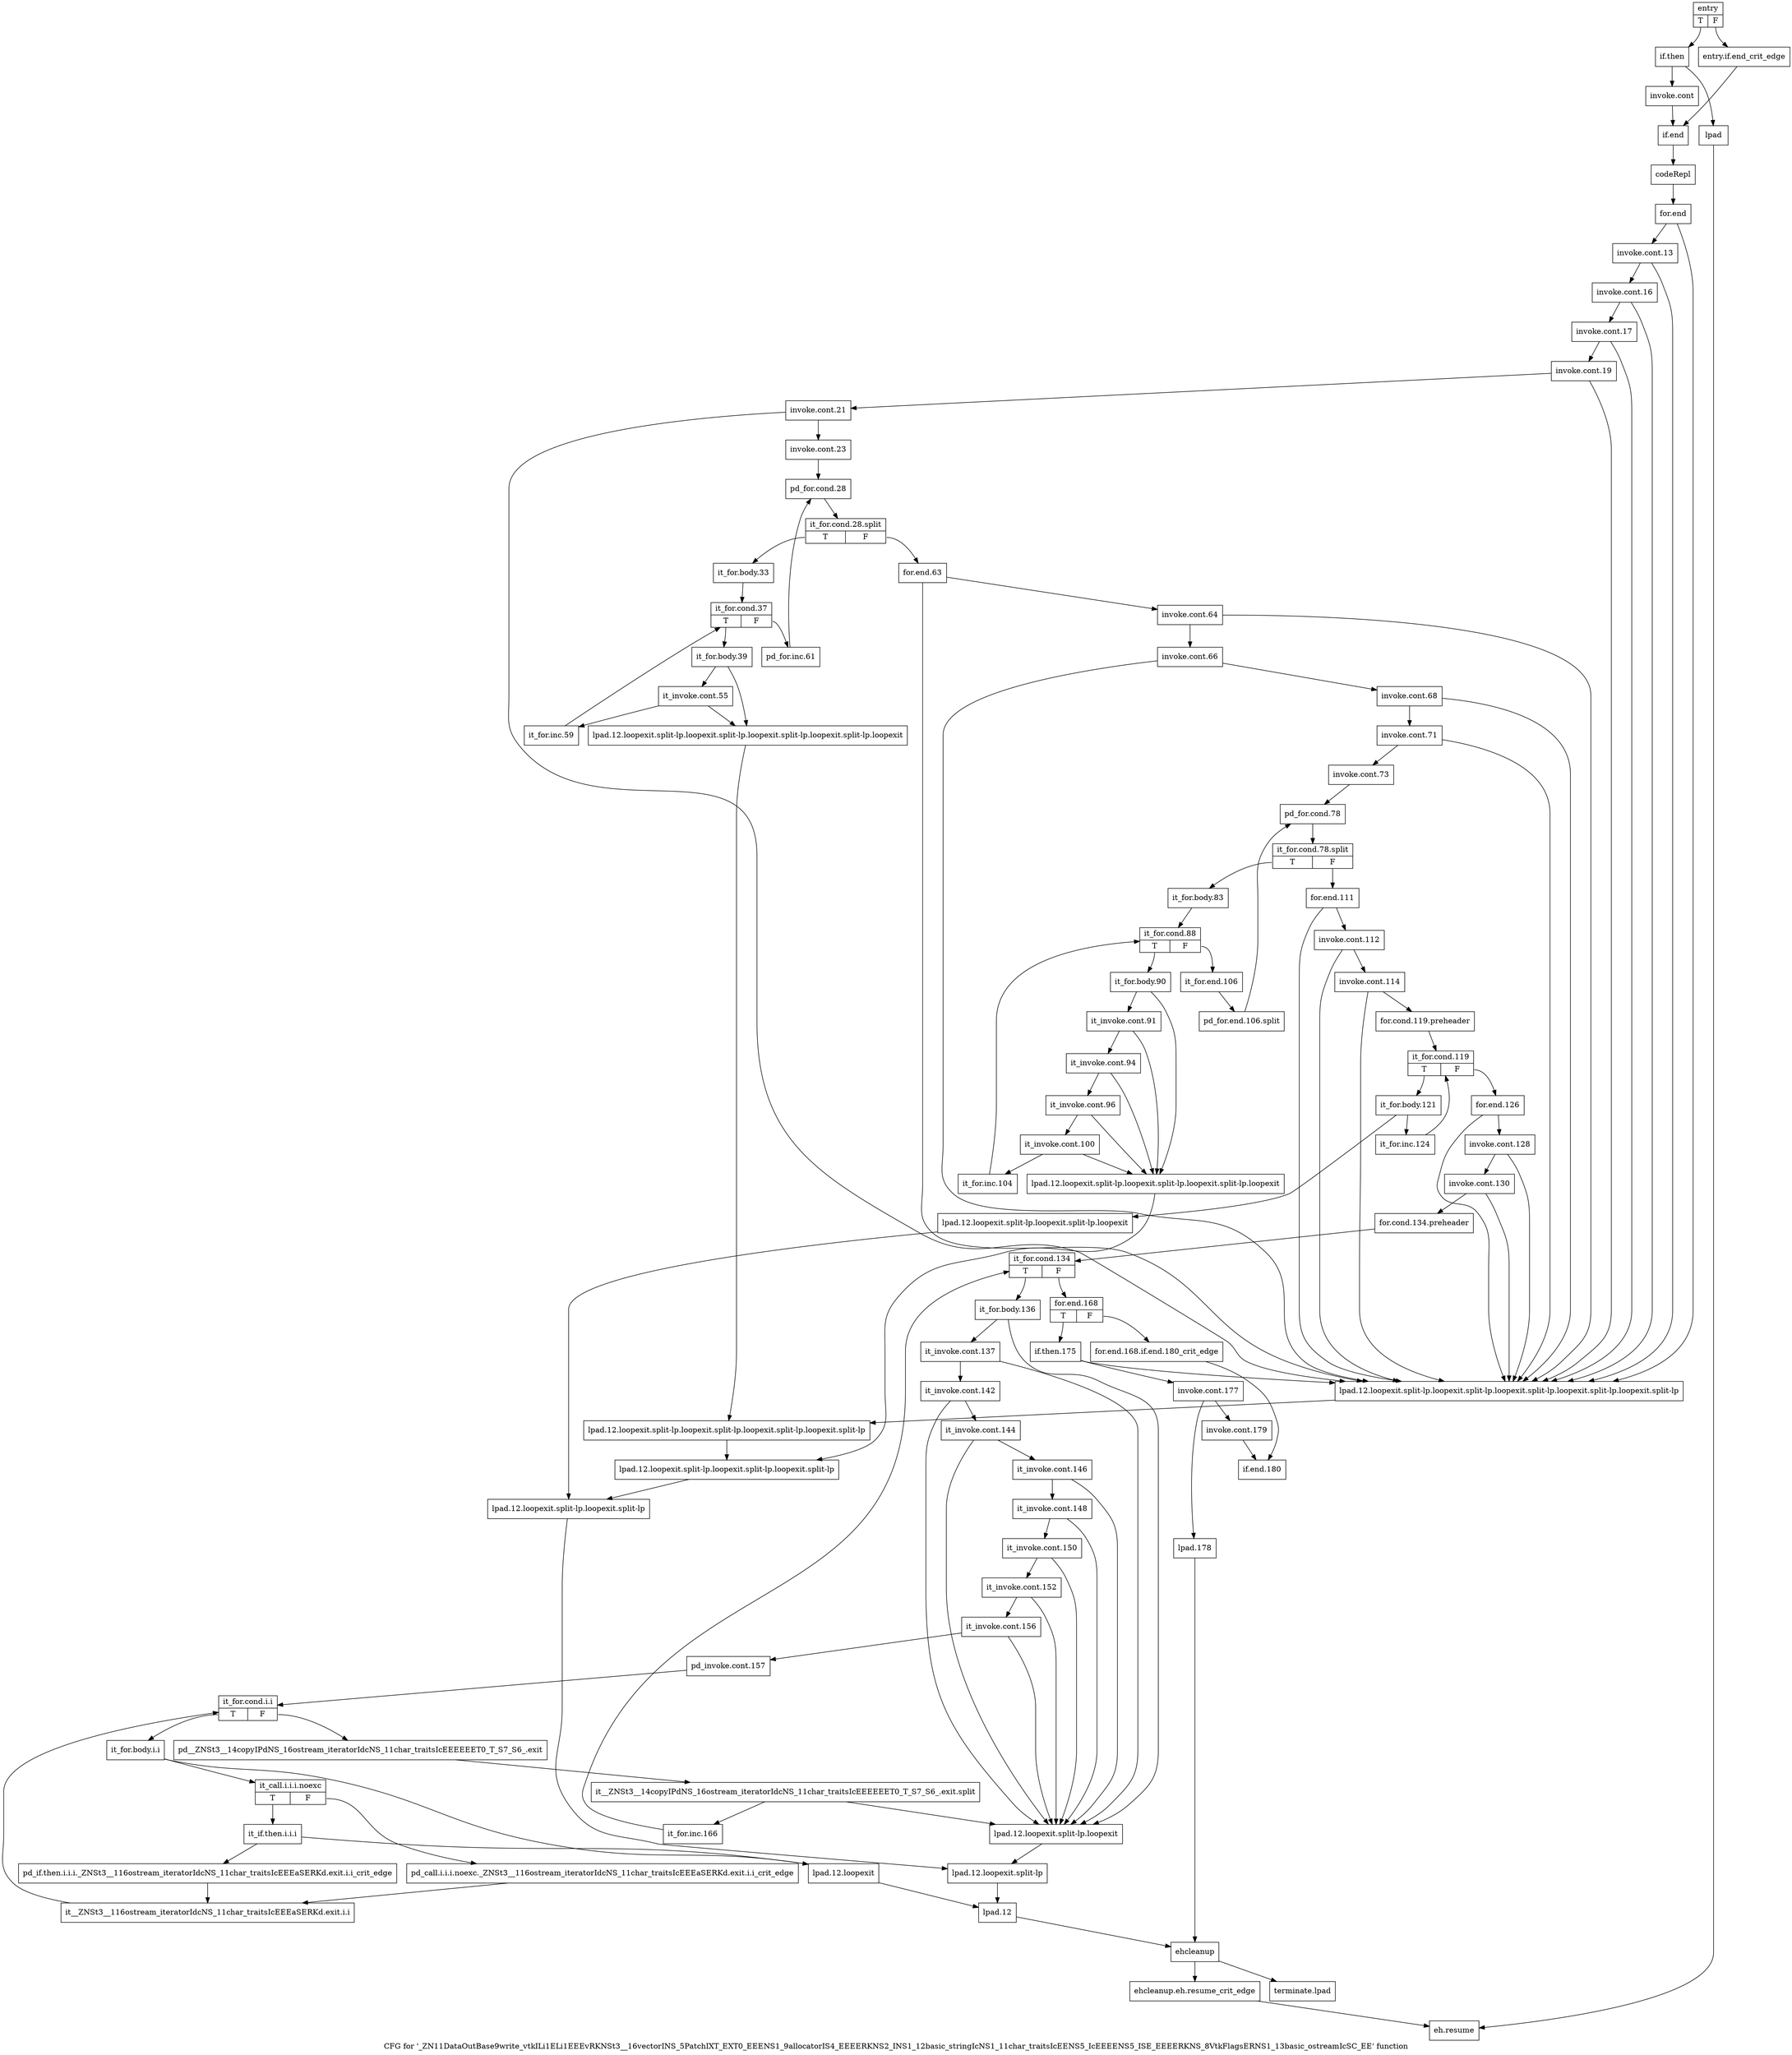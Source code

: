 digraph "CFG for '_ZN11DataOutBase9write_vtkILi1ELi1EEEvRKNSt3__16vectorINS_5PatchIXT_EXT0_EEENS1_9allocatorIS4_EEEERKNS2_INS1_12basic_stringIcNS1_11char_traitsIcEENS5_IcEEEENS5_ISE_EEEERKNS_8VtkFlagsERNS1_13basic_ostreamIcSC_EE' function" {
	label="CFG for '_ZN11DataOutBase9write_vtkILi1ELi1EEEvRKNSt3__16vectorINS_5PatchIXT_EXT0_EEENS1_9allocatorIS4_EEEERKNS2_INS1_12basic_stringIcNS1_11char_traitsIcEENS5_IcEEEENS5_ISE_EEEERKNS_8VtkFlagsERNS1_13basic_ostreamIcSC_EE' function";

	Node0x3556990 [shape=record,label="{entry|{<s0>T|<s1>F}}"];
	Node0x3556990:s0 -> Node0x3556a30;
	Node0x3556990:s1 -> Node0x35569e0;
	Node0x35569e0 [shape=record,label="{entry.if.end_crit_edge}"];
	Node0x35569e0 -> Node0x3556b20;
	Node0x3556a30 [shape=record,label="{if.then}"];
	Node0x3556a30 -> Node0x3556a80;
	Node0x3556a30 -> Node0x3556ad0;
	Node0x3556a80 [shape=record,label="{invoke.cont}"];
	Node0x3556a80 -> Node0x3556b20;
	Node0x3556ad0 [shape=record,label="{lpad}"];
	Node0x3556ad0 -> Node0x355a870;
	Node0x3556b20 [shape=record,label="{if.end}"];
	Node0x3556b20 -> Node0x3556b70;
	Node0x3556b70 [shape=record,label="{codeRepl}"];
	Node0x3556b70 -> Node0x3556bc0;
	Node0x3556bc0 [shape=record,label="{for.end}"];
	Node0x3556bc0 -> Node0x3556c10;
	Node0x3556bc0 -> Node0x35594c0;
	Node0x3556c10 [shape=record,label="{invoke.cont.13}"];
	Node0x3556c10 -> Node0x3556c60;
	Node0x3556c10 -> Node0x35594c0;
	Node0x3556c60 [shape=record,label="{invoke.cont.16}"];
	Node0x3556c60 -> Node0x3556cb0;
	Node0x3556c60 -> Node0x35594c0;
	Node0x3556cb0 [shape=record,label="{invoke.cont.17}"];
	Node0x3556cb0 -> Node0x3556d00;
	Node0x3556cb0 -> Node0x35594c0;
	Node0x3556d00 [shape=record,label="{invoke.cont.19}"];
	Node0x3556d00 -> Node0x3556d50;
	Node0x3556d00 -> Node0x35594c0;
	Node0x3556d50 [shape=record,label="{invoke.cont.21}"];
	Node0x3556d50 -> Node0x34dfe10;
	Node0x3556d50 -> Node0x35594c0;
	Node0x34dfe10 [shape=record,label="{invoke.cont.23}"];
	Node0x34dfe10 -> Node0x34dfe60;
	Node0x34dfe60 [shape=record,label="{pd_for.cond.28}"];
	Node0x34dfe60 -> Node0x9af3a00;
	Node0x9af3a00 [shape=record,label="{it_for.cond.28.split|{<s0>T|<s1>F}}"];
	Node0x9af3a00:s0 -> Node0x35591a0;
	Node0x9af3a00:s1 -> Node0x35596f0;
	Node0x35591a0 [shape=record,label="{it_for.body.33}"];
	Node0x35591a0 -> Node0x35591f0;
	Node0x35591f0 [shape=record,label="{it_for.cond.37|{<s0>T|<s1>F}}"];
	Node0x35591f0:s0 -> Node0x3559240;
	Node0x35591f0:s1 -> Node0x35596a0;
	Node0x3559240 [shape=record,label="{it_for.body.39}"];
	Node0x3559240 -> Node0x3559290;
	Node0x3559240 -> Node0x3559470;
	Node0x3559290 [shape=record,label="{it_invoke.cont.55}"];
	Node0x3559290 -> Node0x35592e0;
	Node0x3559290 -> Node0x3559470;
	Node0x35592e0 [shape=record,label="{it_for.inc.59}"];
	Node0x35592e0 -> Node0x35591f0;
	Node0x3559330 [shape=record,label="{lpad.12.loopexit}"];
	Node0x3559330 -> Node0x3559650;
	Node0x3559380 [shape=record,label="{lpad.12.loopexit.split-lp.loopexit}"];
	Node0x3559380 -> Node0x3559600;
	Node0x35593d0 [shape=record,label="{lpad.12.loopexit.split-lp.loopexit.split-lp.loopexit}"];
	Node0x35593d0 -> Node0x35595b0;
	Node0x3559420 [shape=record,label="{lpad.12.loopexit.split-lp.loopexit.split-lp.loopexit.split-lp.loopexit}"];
	Node0x3559420 -> Node0x3559560;
	Node0x3559470 [shape=record,label="{lpad.12.loopexit.split-lp.loopexit.split-lp.loopexit.split-lp.loopexit.split-lp.loopexit}"];
	Node0x3559470 -> Node0x3559510;
	Node0x35594c0 [shape=record,label="{lpad.12.loopexit.split-lp.loopexit.split-lp.loopexit.split-lp.loopexit.split-lp.loopexit.split-lp}"];
	Node0x35594c0 -> Node0x3559510;
	Node0x3559510 [shape=record,label="{lpad.12.loopexit.split-lp.loopexit.split-lp.loopexit.split-lp.loopexit.split-lp}"];
	Node0x3559510 -> Node0x3559560;
	Node0x3559560 [shape=record,label="{lpad.12.loopexit.split-lp.loopexit.split-lp.loopexit.split-lp}"];
	Node0x3559560 -> Node0x35595b0;
	Node0x35595b0 [shape=record,label="{lpad.12.loopexit.split-lp.loopexit.split-lp}"];
	Node0x35595b0 -> Node0x3559600;
	Node0x3559600 [shape=record,label="{lpad.12.loopexit.split-lp}"];
	Node0x3559600 -> Node0x3559650;
	Node0x3559650 [shape=record,label="{lpad.12}"];
	Node0x3559650 -> Node0x355a7d0;
	Node0x35596a0 [shape=record,label="{pd_for.inc.61}"];
	Node0x35596a0 -> Node0x34dfe60;
	Node0x35596f0 [shape=record,label="{for.end.63}"];
	Node0x35596f0 -> Node0x3559740;
	Node0x35596f0 -> Node0x35594c0;
	Node0x3559740 [shape=record,label="{invoke.cont.64}"];
	Node0x3559740 -> Node0x3559790;
	Node0x3559740 -> Node0x35594c0;
	Node0x3559790 [shape=record,label="{invoke.cont.66}"];
	Node0x3559790 -> Node0x35597e0;
	Node0x3559790 -> Node0x35594c0;
	Node0x35597e0 [shape=record,label="{invoke.cont.68}"];
	Node0x35597e0 -> Node0x3559830;
	Node0x35597e0 -> Node0x35594c0;
	Node0x3559830 [shape=record,label="{invoke.cont.71}"];
	Node0x3559830 -> Node0x3559880;
	Node0x3559830 -> Node0x35594c0;
	Node0x3559880 [shape=record,label="{invoke.cont.73}"];
	Node0x3559880 -> Node0x35598d0;
	Node0x35598d0 [shape=record,label="{pd_for.cond.78}"];
	Node0x35598d0 -> Node0x9c7d480;
	Node0x9c7d480 [shape=record,label="{it_for.cond.78.split|{<s0>T|<s1>F}}"];
	Node0x9c7d480:s0 -> Node0x3559920;
	Node0x9c7d480:s1 -> Node0x3559bf0;
	Node0x3559920 [shape=record,label="{it_for.body.83}"];
	Node0x3559920 -> Node0x3559970;
	Node0x3559970 [shape=record,label="{it_for.cond.88|{<s0>T|<s1>F}}"];
	Node0x3559970:s0 -> Node0x35599c0;
	Node0x3559970:s1 -> Node0x3559ba0;
	Node0x35599c0 [shape=record,label="{it_for.body.90}"];
	Node0x35599c0 -> Node0x3559a10;
	Node0x35599c0 -> Node0x3559420;
	Node0x3559a10 [shape=record,label="{it_invoke.cont.91}"];
	Node0x3559a10 -> Node0x3559a60;
	Node0x3559a10 -> Node0x3559420;
	Node0x3559a60 [shape=record,label="{it_invoke.cont.94}"];
	Node0x3559a60 -> Node0x3559ab0;
	Node0x3559a60 -> Node0x3559420;
	Node0x3559ab0 [shape=record,label="{it_invoke.cont.96}"];
	Node0x3559ab0 -> Node0x3559b00;
	Node0x3559ab0 -> Node0x3559420;
	Node0x3559b00 [shape=record,label="{it_invoke.cont.100}"];
	Node0x3559b00 -> Node0x3559b50;
	Node0x3559b00 -> Node0x3559420;
	Node0x3559b50 [shape=record,label="{it_for.inc.104}"];
	Node0x3559b50 -> Node0x3559970;
	Node0x3559ba0 [shape=record,label="{it_for.end.106}"];
	Node0x3559ba0 -> Node0x9af3200;
	Node0x9af3200 [shape=record,label="{pd_for.end.106.split}"];
	Node0x9af3200 -> Node0x35598d0;
	Node0x3559bf0 [shape=record,label="{for.end.111}"];
	Node0x3559bf0 -> Node0x3559c40;
	Node0x3559bf0 -> Node0x35594c0;
	Node0x3559c40 [shape=record,label="{invoke.cont.112}"];
	Node0x3559c40 -> Node0x3559c90;
	Node0x3559c40 -> Node0x35594c0;
	Node0x3559c90 [shape=record,label="{invoke.cont.114}"];
	Node0x3559c90 -> Node0x3559ce0;
	Node0x3559c90 -> Node0x35594c0;
	Node0x3559ce0 [shape=record,label="{for.cond.119.preheader}"];
	Node0x3559ce0 -> Node0x3559d30;
	Node0x3559d30 [shape=record,label="{it_for.cond.119|{<s0>T|<s1>F}}"];
	Node0x3559d30:s0 -> Node0x3559d80;
	Node0x3559d30:s1 -> Node0x3559e20;
	Node0x3559d80 [shape=record,label="{it_for.body.121}"];
	Node0x3559d80 -> Node0x3559dd0;
	Node0x3559d80 -> Node0x35593d0;
	Node0x3559dd0 [shape=record,label="{it_for.inc.124}"];
	Node0x3559dd0 -> Node0x3559d30;
	Node0x3559e20 [shape=record,label="{for.end.126}"];
	Node0x3559e20 -> Node0x3559e70;
	Node0x3559e20 -> Node0x35594c0;
	Node0x3559e70 [shape=record,label="{invoke.cont.128}"];
	Node0x3559e70 -> Node0x3559ec0;
	Node0x3559e70 -> Node0x35594c0;
	Node0x3559ec0 [shape=record,label="{invoke.cont.130}"];
	Node0x3559ec0 -> Node0x3559f10;
	Node0x3559ec0 -> Node0x35594c0;
	Node0x3559f10 [shape=record,label="{for.cond.134.preheader}"];
	Node0x3559f10 -> Node0x3559f60;
	Node0x3559f60 [shape=record,label="{it_for.cond.134|{<s0>T|<s1>F}}"];
	Node0x3559f60:s0 -> Node0x3559fb0;
	Node0x3559f60:s1 -> Node0x355a5a0;
	Node0x3559fb0 [shape=record,label="{it_for.body.136}"];
	Node0x3559fb0 -> Node0x355a000;
	Node0x3559fb0 -> Node0x3559380;
	Node0x355a000 [shape=record,label="{it_invoke.cont.137}"];
	Node0x355a000 -> Node0x355a050;
	Node0x355a000 -> Node0x3559380;
	Node0x355a050 [shape=record,label="{it_invoke.cont.142}"];
	Node0x355a050 -> Node0x355a0a0;
	Node0x355a050 -> Node0x3559380;
	Node0x355a0a0 [shape=record,label="{it_invoke.cont.144}"];
	Node0x355a0a0 -> Node0x355a0f0;
	Node0x355a0a0 -> Node0x3559380;
	Node0x355a0f0 [shape=record,label="{it_invoke.cont.146}"];
	Node0x355a0f0 -> Node0x355a140;
	Node0x355a0f0 -> Node0x3559380;
	Node0x355a140 [shape=record,label="{it_invoke.cont.148}"];
	Node0x355a140 -> Node0x355a190;
	Node0x355a140 -> Node0x3559380;
	Node0x355a190 [shape=record,label="{it_invoke.cont.150}"];
	Node0x355a190 -> Node0x355a1e0;
	Node0x355a190 -> Node0x3559380;
	Node0x355a1e0 [shape=record,label="{it_invoke.cont.152}"];
	Node0x355a1e0 -> Node0x355a230;
	Node0x355a1e0 -> Node0x3559380;
	Node0x355a230 [shape=record,label="{it_invoke.cont.156}"];
	Node0x355a230 -> Node0x355a280;
	Node0x355a230 -> Node0x3559380;
	Node0x355a280 [shape=record,label="{pd_invoke.cont.157}"];
	Node0x355a280 -> Node0x355a2d0;
	Node0x355a2d0 [shape=record,label="{it_for.cond.i.i|{<s0>T|<s1>F}}"];
	Node0x355a2d0:s0 -> Node0x355a320;
	Node0x355a2d0:s1 -> Node0x355a500;
	Node0x355a320 [shape=record,label="{it_for.body.i.i}"];
	Node0x355a320 -> Node0x355a370;
	Node0x355a320 -> Node0x3559330;
	Node0x355a370 [shape=record,label="{it_call.i.i.i.noexc|{<s0>T|<s1>F}}"];
	Node0x355a370:s0 -> Node0x355a410;
	Node0x355a370:s1 -> Node0x355a3c0;
	Node0x355a3c0 [shape=record,label="{pd_call.i.i.i.noexc._ZNSt3__116ostream_iteratorIdcNS_11char_traitsIcEEEaSERKd.exit.i.i_crit_edge}"];
	Node0x355a3c0 -> Node0x355a4b0;
	Node0x355a410 [shape=record,label="{it_if.then.i.i.i}"];
	Node0x355a410 -> Node0x355a460;
	Node0x355a410 -> Node0x3559330;
	Node0x355a460 [shape=record,label="{pd_if.then.i.i.i._ZNSt3__116ostream_iteratorIdcNS_11char_traitsIcEEEaSERKd.exit.i.i_crit_edge}"];
	Node0x355a460 -> Node0x355a4b0;
	Node0x355a4b0 [shape=record,label="{it__ZNSt3__116ostream_iteratorIdcNS_11char_traitsIcEEEaSERKd.exit.i.i}"];
	Node0x355a4b0 -> Node0x355a2d0;
	Node0x355a500 [shape=record,label="{pd__ZNSt3__14copyIPdNS_16ostream_iteratorIdcNS_11char_traitsIcEEEEEET0_T_S7_S6_.exit}"];
	Node0x355a500 -> Node0x9af1f10;
	Node0x9af1f10 [shape=record,label="{it__ZNSt3__14copyIPdNS_16ostream_iteratorIdcNS_11char_traitsIcEEEEEET0_T_S7_S6_.exit.split}"];
	Node0x9af1f10 -> Node0x355a550;
	Node0x9af1f10 -> Node0x3559380;
	Node0x355a550 [shape=record,label="{it_for.inc.166}"];
	Node0x355a550 -> Node0x3559f60;
	Node0x355a5a0 [shape=record,label="{for.end.168|{<s0>T|<s1>F}}"];
	Node0x355a5a0:s0 -> Node0x355a640;
	Node0x355a5a0:s1 -> Node0x355a5f0;
	Node0x355a5f0 [shape=record,label="{for.end.168.if.end.180_crit_edge}"];
	Node0x355a5f0 -> Node0x355a780;
	Node0x355a640 [shape=record,label="{if.then.175}"];
	Node0x355a640 -> Node0x355a690;
	Node0x355a640 -> Node0x35594c0;
	Node0x355a690 [shape=record,label="{invoke.cont.177}"];
	Node0x355a690 -> Node0x355a6e0;
	Node0x355a690 -> Node0x355a730;
	Node0x355a6e0 [shape=record,label="{invoke.cont.179}"];
	Node0x355a6e0 -> Node0x355a780;
	Node0x355a730 [shape=record,label="{lpad.178}"];
	Node0x355a730 -> Node0x355a7d0;
	Node0x355a780 [shape=record,label="{if.end.180}"];
	Node0x355a7d0 [shape=record,label="{ehcleanup}"];
	Node0x355a7d0 -> Node0x355a820;
	Node0x355a7d0 -> Node0x355a8c0;
	Node0x355a820 [shape=record,label="{ehcleanup.eh.resume_crit_edge}"];
	Node0x355a820 -> Node0x355a870;
	Node0x355a870 [shape=record,label="{eh.resume}"];
	Node0x355a8c0 [shape=record,label="{terminate.lpad}"];
}
